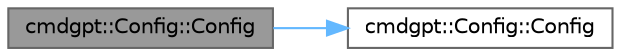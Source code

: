 digraph "cmdgpt::Config::Config"
{
 // LATEX_PDF_SIZE
  bgcolor="transparent";
  edge [fontname=Helvetica,fontsize=10,labelfontname=Helvetica,labelfontsize=10];
  node [fontname=Helvetica,fontsize=10,shape=box,height=0.2,width=0.4];
  rankdir="LR";
  Node1 [id="Node000001",label="cmdgpt::Config::Config",height=0.2,width=0.4,color="gray40", fillcolor="grey60", style="filled", fontcolor="black",tooltip=" "];
  Node1 -> Node2 [id="edge1_Node000001_Node000002",color="steelblue1",style="solid",tooltip=" "];
  Node2 [id="Node000002",label="cmdgpt::Config::Config",height=0.2,width=0.4,color="grey40", fillcolor="white", style="filled",URL="$de/d57/classcmdgpt_1_1Config.html#afb9a4dfce2f46fb6b866045ddab857ba",tooltip=" "];
}
